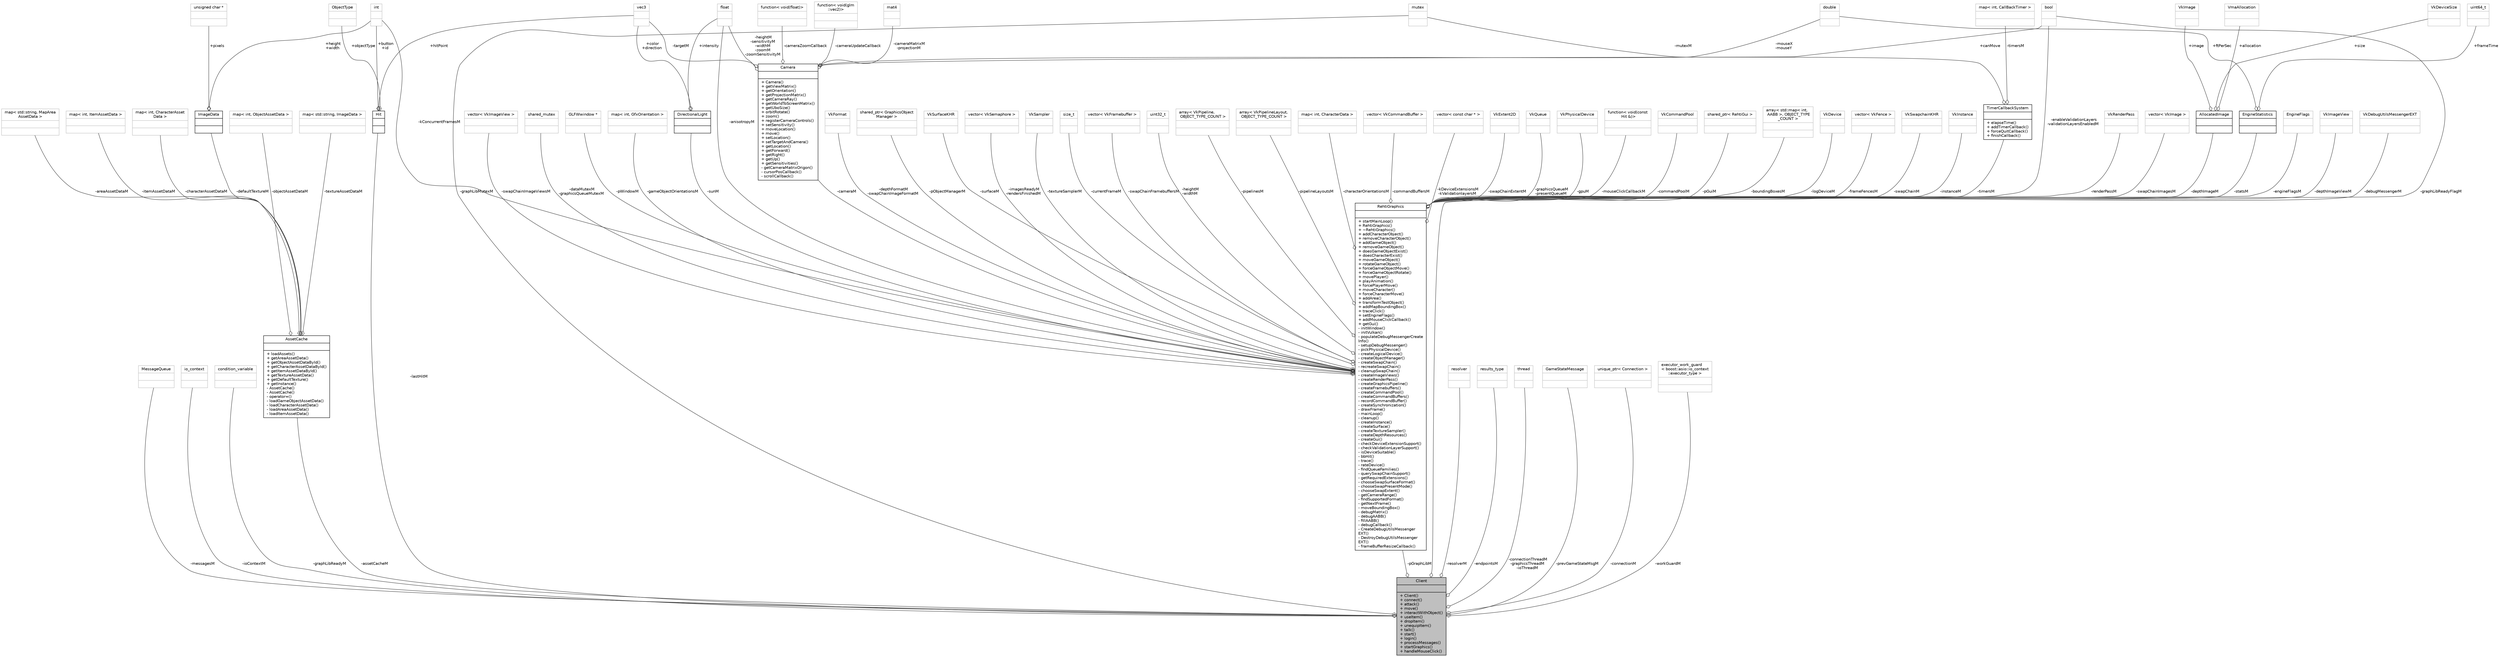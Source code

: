 digraph "Client"
{
 // LATEX_PDF_SIZE
  edge [fontname="Helvetica",fontsize="10",labelfontname="Helvetica",labelfontsize="10"];
  node [fontname="Helvetica",fontsize="10",shape=record];
  Node1 [label="{Client\n||+ Client()\l+ connect()\l+ attack()\l+ move()\l+ interactWithObject()\l+ useItem()\l+ dropItem()\l+ unequipItem()\l+ talk()\l+ start()\l+ login()\l+ processMessages()\l+ startGraphics()\l+ handleMouseClick()\l}",height=0.2,width=0.4,color="black", fillcolor="grey75", style="filled", fontcolor="black",tooltip=" "];
  Node2 -> Node1 [color="grey25",fontsize="10",style="solid",label=" -messagesM" ,arrowhead="odiamond",fontname="Helvetica"];
  Node2 [label="{MessageQueue\n||}",height=0.2,width=0.4,color="grey75", fillcolor="white", style="filled",tooltip=" "];
  Node3 -> Node1 [color="grey25",fontsize="10",style="solid",label=" -ioContextM" ,arrowhead="odiamond",fontname="Helvetica"];
  Node3 [label="{io_context\n||}",height=0.2,width=0.4,color="grey75", fillcolor="white", style="filled",tooltip=" "];
  Node4 -> Node1 [color="grey25",fontsize="10",style="solid",label=" -graphLibReadyM" ,arrowhead="odiamond",fontname="Helvetica"];
  Node4 [label="{condition_variable\n||}",height=0.2,width=0.4,color="grey75", fillcolor="white", style="filled",tooltip=" "];
  Node5 -> Node1 [color="grey25",fontsize="10",style="solid",label=" -assetCacheM" ,arrowhead="odiamond",fontname="Helvetica"];
  Node5 [label="{AssetCache\n||+ loadAssets()\l+ getAreaAssetData()\l+ getObjectAssetDataById()\l+ getCharacterAssetDataById()\l+ getItemAssetDataById()\l+ getTextureAssetData()\l+ getDefaultTexture()\l+ getInstance()\l- AssetCache()\l- AssetCache()\l- operator=()\l- loadGameObjectAssetData()\l- loadCharacterAssetData()\l- loadAreaAssetData()\l- loadItemAssetData()\l}",height=0.2,width=0.4,color="black", fillcolor="white", style="filled",URL="$classAssetCache.html",tooltip="Loads all of the assets into memory (objects, textures, etc.)."];
  Node6 -> Node5 [color="grey25",fontsize="10",style="solid",label=" -characterAssetDataM" ,arrowhead="odiamond",fontname="Helvetica"];
  Node6 [label="{map\< int, CharacterAsset\lData \>\n||}",height=0.2,width=0.4,color="grey75", fillcolor="white", style="filled",tooltip=" "];
  Node7 -> Node5 [color="grey25",fontsize="10",style="solid",label=" -areaAssetDataM" ,arrowhead="odiamond",fontname="Helvetica"];
  Node7 [label="{map\< std::string, MapArea\lAssetData \>\n||}",height=0.2,width=0.4,color="grey75", fillcolor="white", style="filled",tooltip=" "];
  Node8 -> Node5 [color="grey25",fontsize="10",style="solid",label=" -itemAssetDataM" ,arrowhead="odiamond",fontname="Helvetica"];
  Node8 [label="{map\< int, ItemAssetData \>\n||}",height=0.2,width=0.4,color="grey75", fillcolor="white", style="filled",tooltip=" "];
  Node9 -> Node5 [color="grey25",fontsize="10",style="solid",label=" -defaultTextureM" ,arrowhead="odiamond",fontname="Helvetica"];
  Node9 [label="{ImageData\n||}",height=0.2,width=0.4,color="black", fillcolor="white", style="filled",URL="$structImageData.html",tooltip=" "];
  Node10 -> Node9 [color="grey25",fontsize="10",style="solid",label=" +height\n+width" ,arrowhead="odiamond",fontname="Helvetica"];
  Node10 [label="{int\n||}",height=0.2,width=0.4,color="grey75", fillcolor="white", style="filled",tooltip=" "];
  Node11 -> Node9 [color="grey25",fontsize="10",style="solid",label=" +pixels" ,arrowhead="odiamond",fontname="Helvetica"];
  Node11 [label="{unsigned char *\n||}",height=0.2,width=0.4,color="grey75", fillcolor="white", style="filled",tooltip=" "];
  Node12 -> Node5 [color="grey25",fontsize="10",style="solid",label=" -objectAssetDataM" ,arrowhead="odiamond",fontname="Helvetica"];
  Node12 [label="{map\< int, ObjectAssetData \>\n||}",height=0.2,width=0.4,color="grey75", fillcolor="white", style="filled",tooltip=" "];
  Node13 -> Node5 [color="grey25",fontsize="10",style="solid",label=" -textureAssetDataM" ,arrowhead="odiamond",fontname="Helvetica"];
  Node13 [label="{map\< std::string, ImageData \>\n||}",height=0.2,width=0.4,color="grey75", fillcolor="white", style="filled",tooltip=" "];
  Node14 -> Node1 [color="grey25",fontsize="10",style="solid",label=" -resolverM" ,arrowhead="odiamond",fontname="Helvetica"];
  Node14 [label="{resolver\n||}",height=0.2,width=0.4,color="grey75", fillcolor="white", style="filled",tooltip=" "];
  Node15 -> Node1 [color="grey25",fontsize="10",style="solid",label=" -pGraphLibM" ,arrowhead="odiamond",fontname="Helvetica"];
  Node15 [label="{RehtiGraphics\n||+ startMainLoop()\l+ RehtiGraphics()\l+ ~RehtiGraphics()\l+ addCharacterObject()\l+ removeCharacterObject()\l+ addGameObject()\l+ removeGameObject()\l+ doesGameObjectExist()\l+ doesCharacterExist()\l+ moveGameObject()\l+ rotateGameObject()\l+ forceGameObjectMove()\l+ forceGameObjectRotate()\l+ movePlayer()\l+ playAnimation()\l+ forcePlayerMove()\l+ moveCharacter()\l+ forceCharacterMove()\l+ addArea()\l+ transformTestObject()\l+ addMapBoundingBox()\l+ traceClick()\l+ setEngineFlags()\l+ addMouseClickCallback()\l+ getGui()\l- initWindow()\l- initVulkan()\l- populateDebugMessengerCreate\lInfo()\l- setupDebugMessenger()\l- pickPhysicalDevice()\l- createLogicalDevice()\l- createObjectManager()\l- createSwapChain()\l- recreateSwapChain()\l- cleanupSwapChain()\l- createImageViews()\l- createRenderPass()\l- createGraphicsPipeline()\l- createFramebuffers()\l- createCommandPool()\l- createCommandBuffers()\l- recordCommandBuffer()\l- createSynchronization()\l- drawFrame()\l- mainLoop()\l- cleanup()\l- createInstance()\l- createSurface()\l- createTextureSampler()\l- createDepthResources()\l- createGui()\l- checkDeviceExtensionSupport()\l- checkValidationLayerSupport()\l- isDeviceSuitable()\l- bbHit()\l- trace()\l- rateDevice()\l- findQueueFamilies()\l- querySwapChainSupport()\l- getRequiredExtensions()\l- chooseSwapSurfaceFormat()\l- chooseSwapPresentMode()\l- chooseSwapExtent()\l- getCameraRange()\l- findSupportedFormat()\l- getNextFrame()\l- moveBoundingBox()\l- debugMatrix()\l- debugAABB()\l- fillAABB()\l- debugCallback()\l- CreateDebugUtilsMessenger\lEXT()\l- DestroyDebugUtilsMessenger\lEXT()\l- frameBufferResizeCallback()\l}",height=0.2,width=0.4,color="black", fillcolor="white", style="filled",URL="$classRehtiGraphics.html",tooltip=" "];
  Node16 -> Node15 [color="grey25",fontsize="10",style="solid",label=" -renderPassM" ,arrowhead="odiamond",fontname="Helvetica"];
  Node16 [label="{VkRenderPass\n||}",height=0.2,width=0.4,color="grey75", fillcolor="white", style="filled",tooltip=" "];
  Node17 -> Node15 [color="grey25",fontsize="10",style="solid",label=" -swapChainImagesM" ,arrowhead="odiamond",fontname="Helvetica"];
  Node17 [label="{vector\< VkImage \>\n||}",height=0.2,width=0.4,color="grey75", fillcolor="white", style="filled",tooltip=" "];
  Node18 -> Node15 [color="grey25",fontsize="10",style="solid",label=" -timersM" ,arrowhead="odiamond",fontname="Helvetica"];
  Node18 [label="{TimerCallbackSystem\n||+ elapseTime()\l+ addTimerCallback()\l+ forceQuitCallback()\l+ finishCallback()\l}",height=0.2,width=0.4,color="black", fillcolor="white", style="filled",URL="$classTimerCallbackSystem.html",tooltip="Class for handling smooth interpolation of events. A callback can be registered with a given id and t..."];
  Node19 -> Node18 [color="grey25",fontsize="10",style="solid",label=" -mutexM" ,arrowhead="odiamond",fontname="Helvetica"];
  Node19 [label="{mutex\n||}",height=0.2,width=0.4,color="grey75", fillcolor="white", style="filled",tooltip=" "];
  Node20 -> Node18 [color="grey25",fontsize="10",style="solid",label=" -timersM" ,arrowhead="odiamond",fontname="Helvetica"];
  Node20 [label="{map\< int, CallBackTimer \>\n||}",height=0.2,width=0.4,color="grey75", fillcolor="white", style="filled",tooltip=" "];
  Node21 -> Node15 [color="grey25",fontsize="10",style="solid",label=" -engineFlagsM" ,arrowhead="odiamond",fontname="Helvetica"];
  Node21 [label="{EngineFlags\n||}",height=0.2,width=0.4,color="grey75", fillcolor="white", style="filled",tooltip=" "];
  Node22 -> Node15 [color="grey25",fontsize="10",style="solid",label=" -depthImageViewM" ,arrowhead="odiamond",fontname="Helvetica"];
  Node22 [label="{VkImageView\n||}",height=0.2,width=0.4,color="grey75", fillcolor="white", style="filled",tooltip=" "];
  Node23 -> Node15 [color="grey25",fontsize="10",style="solid",label=" -debugMessengerM" ,arrowhead="odiamond",fontname="Helvetica"];
  Node23 [label="{VkDebugUtilsMessengerEXT\n||}",height=0.2,width=0.4,color="grey75", fillcolor="white", style="filled",tooltip=" "];
  Node24 -> Node15 [color="grey25",fontsize="10",style="solid",label=" -swapChainImageViewsM" ,arrowhead="odiamond",fontname="Helvetica"];
  Node24 [label="{vector\< VkImageView \>\n||}",height=0.2,width=0.4,color="grey75", fillcolor="white", style="filled",tooltip=" "];
  Node25 -> Node15 [color="grey25",fontsize="10",style="solid",label=" -dataMutexM\n-graphicsQueueMutexM" ,arrowhead="odiamond",fontname="Helvetica"];
  Node25 [label="{shared_mutex\n||}",height=0.2,width=0.4,color="grey75", fillcolor="white", style="filled",tooltip=" "];
  Node26 -> Node15 [color="grey25",fontsize="10",style="solid",label=" -pWindowM" ,arrowhead="odiamond",fontname="Helvetica"];
  Node26 [label="{GLFWwindow *\n||}",height=0.2,width=0.4,color="grey75", fillcolor="white", style="filled",tooltip=" "];
  Node27 -> Node15 [color="grey25",fontsize="10",style="solid",label=" -gameObjectOrientationsM" ,arrowhead="odiamond",fontname="Helvetica"];
  Node27 [label="{map\< int, GfxOrientation \>\n||}",height=0.2,width=0.4,color="grey75", fillcolor="white", style="filled",tooltip=" "];
  Node28 -> Node15 [color="grey25",fontsize="10",style="solid",label=" -anisotropyM" ,arrowhead="odiamond",fontname="Helvetica"];
  Node28 [label="{float\n||}",height=0.2,width=0.4,color="grey75", fillcolor="white", style="filled",tooltip=" "];
  Node29 -> Node15 [color="grey25",fontsize="10",style="solid",label=" -depthFormatM\n-swapChainImageFormatM" ,arrowhead="odiamond",fontname="Helvetica"];
  Node29 [label="{VkFormat\n||}",height=0.2,width=0.4,color="grey75", fillcolor="white", style="filled",tooltip=" "];
  Node30 -> Node15 [color="grey25",fontsize="10",style="solid",label=" -pObjectManagerM" ,arrowhead="odiamond",fontname="Helvetica"];
  Node30 [label="{shared_ptr\< GraphicsObject\lManager \>\n||}",height=0.2,width=0.4,color="grey75", fillcolor="white", style="filled",tooltip=" "];
  Node31 -> Node15 [color="grey25",fontsize="10",style="solid",label=" -cameraM" ,arrowhead="odiamond",fontname="Helvetica"];
  Node31 [label="{Camera\n||+ Camera()\l+ getViewMatrix()\l+ getOrientation()\l+ getProjectionMatrix()\l+ getCameraRay()\l+ getWorldToScreenMatrix()\l+ getUboSize()\l+ orbitRotate()\l+ zoom()\l+ registerCameraControls()\l+ setSensitivity()\l+ moveLocation()\l+ move()\l+ setLocation()\l+ setTargetAndCamera()\l+ getLocation()\l+ getForward()\l+ getRight()\l+ getUp()\l+ getSensitivities()\l- getCameraMatrixOrigon()\l- cursorPosCallback()\l- scrollCallback()\l}",height=0.2,width=0.4,color="black", fillcolor="white", style="filled",URL="$classCamera.html",tooltip=" "];
  Node32 -> Node31 [color="grey25",fontsize="10",style="solid",label=" -mouseX\n-mouseY" ,arrowhead="odiamond",fontname="Helvetica"];
  Node32 [label="{double\n||}",height=0.2,width=0.4,color="grey75", fillcolor="white", style="filled",tooltip=" "];
  Node33 -> Node31 [color="grey25",fontsize="10",style="solid",label=" -cameraZoomCallback" ,arrowhead="odiamond",fontname="Helvetica"];
  Node33 [label="{function\< void(float)\>\n||}",height=0.2,width=0.4,color="grey75", fillcolor="white", style="filled",tooltip=" "];
  Node34 -> Node31 [color="grey25",fontsize="10",style="solid",label=" -cameraUpdateCallback" ,arrowhead="odiamond",fontname="Helvetica"];
  Node34 [label="{function\< void(glm\l::vec2)\>\n||}",height=0.2,width=0.4,color="grey75", fillcolor="white", style="filled",tooltip=" "];
  Node28 -> Node31 [color="grey25",fontsize="10",style="solid",label=" -heightM\n-sensitivityM\n-widthM\n-zoomM\n-zoomSensitivityM" ,arrowhead="odiamond",fontname="Helvetica"];
  Node35 -> Node31 [color="grey25",fontsize="10",style="solid",label=" -cameraMatrixM\n-projectionM" ,arrowhead="odiamond",fontname="Helvetica"];
  Node35 [label="{mat4\n||}",height=0.2,width=0.4,color="grey75", fillcolor="white", style="filled",tooltip=" "];
  Node36 -> Node31 [color="grey25",fontsize="10",style="solid",label=" +canMove" ,arrowhead="odiamond",fontname="Helvetica"];
  Node36 [label="{bool\n||}",height=0.2,width=0.4,color="grey75", fillcolor="white", style="filled",tooltip=" "];
  Node37 -> Node31 [color="grey25",fontsize="10",style="solid",label=" -targetM" ,arrowhead="odiamond",fontname="Helvetica"];
  Node37 [label="{vec3\n||}",height=0.2,width=0.4,color="grey75", fillcolor="white", style="filled",tooltip=" "];
  Node38 -> Node15 [color="grey25",fontsize="10",style="solid",label=" -surfaceM" ,arrowhead="odiamond",fontname="Helvetica"];
  Node38 [label="{VkSurfaceKHR\n||}",height=0.2,width=0.4,color="grey75", fillcolor="white", style="filled",tooltip=" "];
  Node39 -> Node15 [color="grey25",fontsize="10",style="solid",label=" -imagesReadyM\n-rendersFinishedM" ,arrowhead="odiamond",fontname="Helvetica"];
  Node39 [label="{vector\< VkSemaphore \>\n||}",height=0.2,width=0.4,color="grey75", fillcolor="white", style="filled",tooltip=" "];
  Node40 -> Node15 [color="grey25",fontsize="10",style="solid",label=" -textureSamplerM" ,arrowhead="odiamond",fontname="Helvetica"];
  Node40 [label="{VkSampler\n||}",height=0.2,width=0.4,color="grey75", fillcolor="white", style="filled",tooltip=" "];
  Node41 -> Node15 [color="grey25",fontsize="10",style="solid",label=" -currentFrameM" ,arrowhead="odiamond",fontname="Helvetica"];
  Node41 [label="{size_t\n||}",height=0.2,width=0.4,color="grey75", fillcolor="white", style="filled",tooltip=" "];
  Node42 -> Node15 [color="grey25",fontsize="10",style="solid",label=" -swapChainFramebuffersM" ,arrowhead="odiamond",fontname="Helvetica"];
  Node42 [label="{vector\< VkFramebuffer \>\n||}",height=0.2,width=0.4,color="grey75", fillcolor="white", style="filled",tooltip=" "];
  Node43 -> Node15 [color="grey25",fontsize="10",style="solid",label=" -statsM" ,arrowhead="odiamond",fontname="Helvetica"];
  Node43 [label="{EngineStatistics\n||}",height=0.2,width=0.4,color="black", fillcolor="white", style="filled",URL="$structEngineStatistics.html",tooltip=" "];
  Node32 -> Node43 [color="grey25",fontsize="10",style="solid",label=" +ftPerSec" ,arrowhead="odiamond",fontname="Helvetica"];
  Node44 -> Node43 [color="grey25",fontsize="10",style="solid",label=" +frameTime" ,arrowhead="odiamond",fontname="Helvetica"];
  Node44 [label="{uint64_t\n||}",height=0.2,width=0.4,color="grey75", fillcolor="white", style="filled",tooltip=" "];
  Node45 -> Node15 [color="grey25",fontsize="10",style="solid",label=" -heightM\n-widthM" ,arrowhead="odiamond",fontname="Helvetica"];
  Node45 [label="{uint32_t\n||}",height=0.2,width=0.4,color="grey75", fillcolor="white", style="filled",tooltip=" "];
  Node10 -> Node15 [color="grey25",fontsize="10",style="solid",label=" -kConcurrentFramesM" ,arrowhead="odiamond",fontname="Helvetica"];
  Node46 -> Node15 [color="grey25",fontsize="10",style="solid",label=" -pipelinesM" ,arrowhead="odiamond",fontname="Helvetica"];
  Node46 [label="{array\< VkPipeline,\l OBJECT_TYPE_COUNT \>\n||}",height=0.2,width=0.4,color="grey75", fillcolor="white", style="filled",tooltip=" "];
  Node36 -> Node15 [color="grey25",fontsize="10",style="solid",label=" -enableValidationLayers\n-validationLayersEnabledM" ,arrowhead="odiamond",fontname="Helvetica"];
  Node47 -> Node15 [color="grey25",fontsize="10",style="solid",label=" -pipelineLayoutsM" ,arrowhead="odiamond",fontname="Helvetica"];
  Node47 [label="{array\< VkPipelineLayout,\l OBJECT_TYPE_COUNT \>\n||}",height=0.2,width=0.4,color="grey75", fillcolor="white", style="filled",tooltip=" "];
  Node48 -> Node15 [color="grey25",fontsize="10",style="solid",label=" -characterOrientationsM" ,arrowhead="odiamond",fontname="Helvetica"];
  Node48 [label="{map\< int, CharacterData \>\n||}",height=0.2,width=0.4,color="grey75", fillcolor="white", style="filled",tooltip=" "];
  Node49 -> Node15 [color="grey25",fontsize="10",style="solid",label=" -commandBuffersM" ,arrowhead="odiamond",fontname="Helvetica"];
  Node49 [label="{vector\< VkCommandBuffer \>\n||}",height=0.2,width=0.4,color="grey75", fillcolor="white", style="filled",tooltip=" "];
  Node50 -> Node15 [color="grey25",fontsize="10",style="solid",label=" -kDeviceExtensionsM\n-kValidationlayersM" ,arrowhead="odiamond",fontname="Helvetica"];
  Node50 [label="{vector\< const char * \>\n||}",height=0.2,width=0.4,color="grey75", fillcolor="white", style="filled",tooltip=" "];
  Node51 -> Node15 [color="grey25",fontsize="10",style="solid",label=" -swapChainExtentM" ,arrowhead="odiamond",fontname="Helvetica"];
  Node51 [label="{VkExtent2D\n||}",height=0.2,width=0.4,color="grey75", fillcolor="white", style="filled",tooltip=" "];
  Node52 -> Node15 [color="grey25",fontsize="10",style="solid",label=" -graphicsQueueM\n-presentQueueM" ,arrowhead="odiamond",fontname="Helvetica"];
  Node52 [label="{VkQueue\n||}",height=0.2,width=0.4,color="grey75", fillcolor="white", style="filled",tooltip=" "];
  Node53 -> Node15 [color="grey25",fontsize="10",style="solid",label=" -gpuM" ,arrowhead="odiamond",fontname="Helvetica"];
  Node53 [label="{VkPhysicalDevice\n||}",height=0.2,width=0.4,color="grey75", fillcolor="white", style="filled",tooltip=" "];
  Node54 -> Node15 [color="grey25",fontsize="10",style="solid",label=" -mouseClickCallbackM" ,arrowhead="odiamond",fontname="Helvetica"];
  Node54 [label="{function\< void(const\l Hit &)\>\n||}",height=0.2,width=0.4,color="grey75", fillcolor="white", style="filled",tooltip=" "];
  Node55 -> Node15 [color="grey25",fontsize="10",style="solid",label=" -commandPoolM" ,arrowhead="odiamond",fontname="Helvetica"];
  Node55 [label="{VkCommandPool\n||}",height=0.2,width=0.4,color="grey75", fillcolor="white", style="filled",tooltip=" "];
  Node56 -> Node15 [color="grey25",fontsize="10",style="solid",label=" -pGuiM" ,arrowhead="odiamond",fontname="Helvetica"];
  Node56 [label="{shared_ptr\< RehtiGui \>\n||}",height=0.2,width=0.4,color="grey75", fillcolor="white", style="filled",tooltip=" "];
  Node57 -> Node15 [color="grey25",fontsize="10",style="solid",label=" -boundingBoxesM" ,arrowhead="odiamond",fontname="Helvetica"];
  Node57 [label="{array\< std::map\< int,\l AABB \>, OBJECT_TYPE\l_COUNT \>\n||}",height=0.2,width=0.4,color="grey75", fillcolor="white", style="filled",tooltip=" "];
  Node58 -> Node15 [color="grey25",fontsize="10",style="solid",label=" -logDeviceM" ,arrowhead="odiamond",fontname="Helvetica"];
  Node58 [label="{VkDevice\n||}",height=0.2,width=0.4,color="grey75", fillcolor="white", style="filled",tooltip=" "];
  Node59 -> Node15 [color="grey25",fontsize="10",style="solid",label=" -sunM" ,arrowhead="odiamond",fontname="Helvetica"];
  Node59 [label="{DirectionalLight\n||}",height=0.2,width=0.4,color="black", fillcolor="white", style="filled",URL="$structDirectionalLight.html",tooltip="Directional light struct representing a directional light."];
  Node28 -> Node59 [color="grey25",fontsize="10",style="solid",label=" +intensity" ,arrowhead="odiamond",fontname="Helvetica"];
  Node37 -> Node59 [color="grey25",fontsize="10",style="solid",label=" +color\n+direction" ,arrowhead="odiamond",fontname="Helvetica"];
  Node60 -> Node15 [color="grey25",fontsize="10",style="solid",label=" -frameFencesM" ,arrowhead="odiamond",fontname="Helvetica"];
  Node60 [label="{vector\< VkFence \>\n||}",height=0.2,width=0.4,color="grey75", fillcolor="white", style="filled",tooltip=" "];
  Node61 -> Node15 [color="grey25",fontsize="10",style="solid",label=" -depthImageM" ,arrowhead="odiamond",fontname="Helvetica"];
  Node61 [label="{AllocatedImage\n||}",height=0.2,width=0.4,color="black", fillcolor="white", style="filled",URL="$structAllocatedImage.html",tooltip=" "];
  Node62 -> Node61 [color="grey25",fontsize="10",style="solid",label=" +allocation" ,arrowhead="odiamond",fontname="Helvetica"];
  Node62 [label="{VmaAllocation\n||}",height=0.2,width=0.4,color="grey75", fillcolor="white", style="filled",tooltip=" "];
  Node63 -> Node61 [color="grey25",fontsize="10",style="solid",label=" +size" ,arrowhead="odiamond",fontname="Helvetica"];
  Node63 [label="{VkDeviceSize\n||}",height=0.2,width=0.4,color="grey75", fillcolor="white", style="filled",tooltip=" "];
  Node64 -> Node61 [color="grey25",fontsize="10",style="solid",label=" +image" ,arrowhead="odiamond",fontname="Helvetica"];
  Node64 [label="{VkImage\n||}",height=0.2,width=0.4,color="grey75", fillcolor="white", style="filled",tooltip=" "];
  Node65 -> Node15 [color="grey25",fontsize="10",style="solid",label=" -swapChainM" ,arrowhead="odiamond",fontname="Helvetica"];
  Node65 [label="{VkSwapchainKHR\n||}",height=0.2,width=0.4,color="grey75", fillcolor="white", style="filled",tooltip=" "];
  Node66 -> Node15 [color="grey25",fontsize="10",style="solid",label=" -instanceM" ,arrowhead="odiamond",fontname="Helvetica"];
  Node66 [label="{VkInstance\n||}",height=0.2,width=0.4,color="grey75", fillcolor="white", style="filled",tooltip=" "];
  Node19 -> Node1 [color="grey25",fontsize="10",style="solid",label=" -graphLibMutexM" ,arrowhead="odiamond",fontname="Helvetica"];
  Node36 -> Node1 [color="grey25",fontsize="10",style="solid",label=" -graphLibReadyFlagM" ,arrowhead="odiamond",fontname="Helvetica"];
  Node67 -> Node1 [color="grey25",fontsize="10",style="solid",label=" -endpointsM" ,arrowhead="odiamond",fontname="Helvetica"];
  Node67 [label="{results_type\n||}",height=0.2,width=0.4,color="grey75", fillcolor="white", style="filled",tooltip=" "];
  Node68 -> Node1 [color="grey25",fontsize="10",style="solid",label=" -lastHitM" ,arrowhead="odiamond",fontname="Helvetica"];
  Node68 [label="{Hit\n||}",height=0.2,width=0.4,color="black", fillcolor="white", style="filled",URL="$structHit.html",tooltip=" "];
  Node69 -> Node68 [color="grey25",fontsize="10",style="solid",label=" +objectType" ,arrowhead="odiamond",fontname="Helvetica"];
  Node69 [label="{ObjectType\n||}",height=0.2,width=0.4,color="grey75", fillcolor="white", style="filled",tooltip=" "];
  Node10 -> Node68 [color="grey25",fontsize="10",style="solid",label=" +button\n+id" ,arrowhead="odiamond",fontname="Helvetica"];
  Node37 -> Node68 [color="grey25",fontsize="10",style="solid",label=" +hitPoint" ,arrowhead="odiamond",fontname="Helvetica"];
  Node70 -> Node1 [color="grey25",fontsize="10",style="solid",label=" -connectionThreadM\n-graphicsThreadM\n-ioThreadM" ,arrowhead="odiamond",fontname="Helvetica"];
  Node70 [label="{thread\n||}",height=0.2,width=0.4,color="grey75", fillcolor="white", style="filled",tooltip=" "];
  Node71 -> Node1 [color="grey25",fontsize="10",style="solid",label=" -prevGameStateMsgM" ,arrowhead="odiamond",fontname="Helvetica"];
  Node71 [label="{GameStateMessage\n||}",height=0.2,width=0.4,color="grey75", fillcolor="white", style="filled",tooltip=" "];
  Node72 -> Node1 [color="grey25",fontsize="10",style="solid",label=" -connectionM" ,arrowhead="odiamond",fontname="Helvetica"];
  Node72 [label="{unique_ptr\< Connection \>\n||}",height=0.2,width=0.4,color="grey75", fillcolor="white", style="filled",tooltip=" "];
  Node73 -> Node1 [color="grey25",fontsize="10",style="solid",label=" -workGuardM" ,arrowhead="odiamond",fontname="Helvetica"];
  Node73 [label="{executor_work_guard\l\< boost::asio::io_context\l::executor_type \>\n||}",height=0.2,width=0.4,color="grey75", fillcolor="white", style="filled",tooltip=" "];
}
